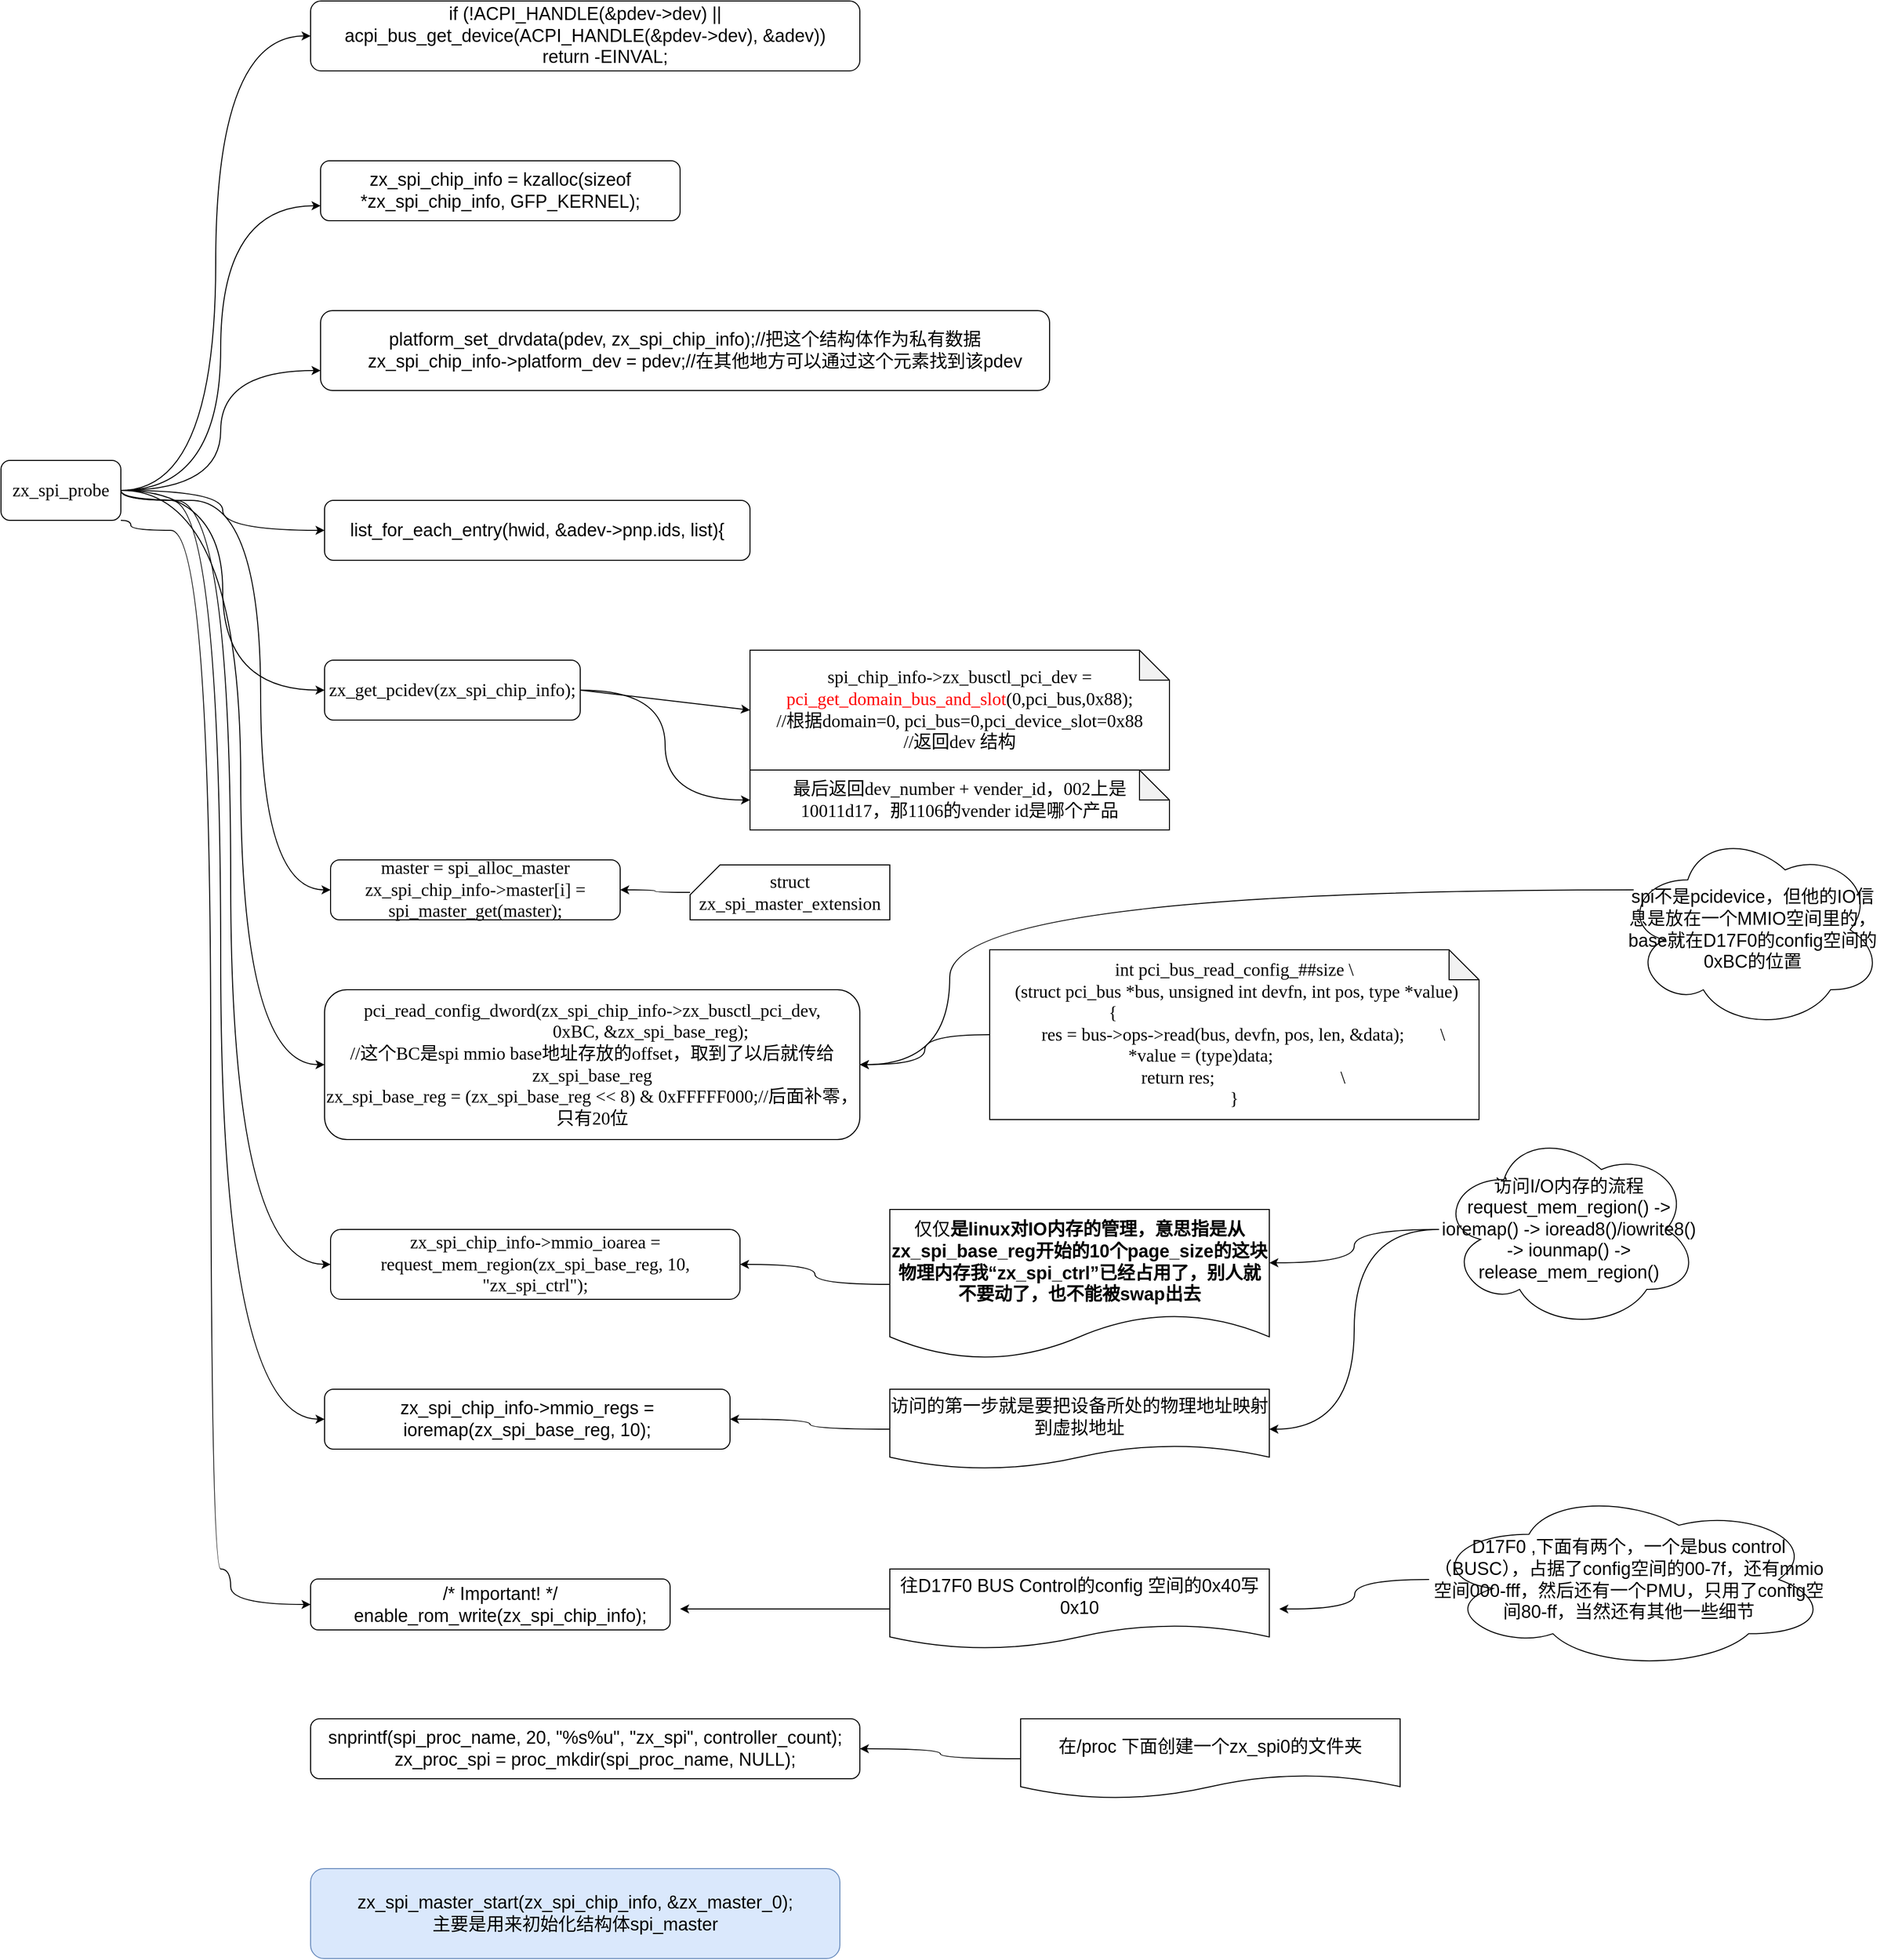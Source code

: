 <mxfile version="20.8.23" type="github" pages="2">
  <diagram name="spi_probe" id="a7r1IPSuU92PSmlWyq3b">
    <mxGraphModel dx="1290" dy="1682" grid="1" gridSize="10" guides="1" tooltips="1" connect="1" arrows="1" fold="1" page="1" pageScale="1" pageWidth="827" pageHeight="1169" background="none" math="0" shadow="0">
      <root>
        <mxCell id="0" />
        <mxCell id="1" parent="0" />
        <mxCell id="EId5v6JQrP3rvivg6xgG-13" style="edgeStyle=orthogonalEdgeStyle;curved=1;rounded=0;orthogonalLoop=1;jettySize=auto;html=1;exitX=1;exitY=0.5;exitDx=0;exitDy=0;fontFamily=Times New Roman;fontSize=18;fontColor=#000000;entryX=0;entryY=0.5;entryDx=0;entryDy=0;" parent="1" source="EId5v6JQrP3rvivg6xgG-1" target="EId5v6JQrP3rvivg6xgG-2" edge="1">
          <mxGeometry relative="1" as="geometry">
            <mxPoint x="490" y="290" as="targetPoint" />
          </mxGeometry>
        </mxCell>
        <mxCell id="EId5v6JQrP3rvivg6xgG-17" style="edgeStyle=orthogonalEdgeStyle;curved=1;rounded=0;orthogonalLoop=1;jettySize=auto;html=1;exitX=1;exitY=0.5;exitDx=0;exitDy=0;entryX=0;entryY=0.5;entryDx=0;entryDy=0;fontFamily=Times New Roman;fontSize=18;fontColor=#000000;" parent="1" source="EId5v6JQrP3rvivg6xgG-1" target="EId5v6JQrP3rvivg6xgG-14" edge="1">
          <mxGeometry relative="1" as="geometry">
            <Array as="points">
              <mxPoint x="290" y="140" />
              <mxPoint x="290" y="530" />
            </Array>
          </mxGeometry>
        </mxCell>
        <mxCell id="OYZxECU2rRhErb9pMmaG-6" style="edgeStyle=orthogonalEdgeStyle;curved=1;rounded=0;orthogonalLoop=1;jettySize=auto;html=1;exitX=1;exitY=0.5;exitDx=0;exitDy=0;entryX=0;entryY=0.5;entryDx=0;entryDy=0;fontSize=18;" parent="1" source="EId5v6JQrP3rvivg6xgG-1" target="NFnsKUk0POgOrMSo4AIK-1" edge="1">
          <mxGeometry relative="1" as="geometry">
            <Array as="points">
              <mxPoint x="270" y="705" />
            </Array>
          </mxGeometry>
        </mxCell>
        <mxCell id="OYZxECU2rRhErb9pMmaG-7" style="edgeStyle=orthogonalEdgeStyle;curved=1;rounded=0;orthogonalLoop=1;jettySize=auto;html=1;exitX=1;exitY=0.5;exitDx=0;exitDy=0;entryX=0;entryY=0.5;entryDx=0;entryDy=0;fontSize=18;" parent="1" source="EId5v6JQrP3rvivg6xgG-1" target="NFnsKUk0POgOrMSo4AIK-3" edge="1">
          <mxGeometry relative="1" as="geometry">
            <Array as="points">
              <mxPoint x="260" y="140" />
              <mxPoint x="260" y="905" />
            </Array>
          </mxGeometry>
        </mxCell>
        <mxCell id="OYZxECU2rRhErb9pMmaG-8" style="edgeStyle=orthogonalEdgeStyle;curved=1;rounded=0;orthogonalLoop=1;jettySize=auto;html=1;exitX=1;exitY=0.5;exitDx=0;exitDy=0;entryX=0;entryY=0.5;entryDx=0;entryDy=0;fontSize=18;" parent="1" source="EId5v6JQrP3rvivg6xgG-1" target="OYZxECU2rRhErb9pMmaG-2" edge="1">
          <mxGeometry relative="1" as="geometry">
            <Array as="points">
              <mxPoint x="250" y="140" />
              <mxPoint x="250" y="1060" />
            </Array>
          </mxGeometry>
        </mxCell>
        <mxCell id="OYZxECU2rRhErb9pMmaG-21" style="edgeStyle=orthogonalEdgeStyle;curved=1;rounded=0;orthogonalLoop=1;jettySize=auto;html=1;entryX=0;entryY=0.5;entryDx=0;entryDy=0;fontSize=18;exitX=1;exitY=1;exitDx=0;exitDy=0;" parent="1" source="EId5v6JQrP3rvivg6xgG-1" target="OYZxECU2rRhErb9pMmaG-20" edge="1">
          <mxGeometry relative="1" as="geometry">
            <Array as="points">
              <mxPoint x="160" y="160" />
              <mxPoint x="160" y="170" />
              <mxPoint x="240" y="170" />
              <mxPoint x="240" y="1210" />
              <mxPoint x="260" y="1210" />
              <mxPoint x="260" y="1246" />
            </Array>
          </mxGeometry>
        </mxCell>
        <mxCell id="OYZxECU2rRhErb9pMmaG-32" style="edgeStyle=orthogonalEdgeStyle;curved=1;rounded=0;orthogonalLoop=1;jettySize=auto;html=1;entryX=0;entryY=0.5;entryDx=0;entryDy=0;fontSize=18;" parent="1" source="EId5v6JQrP3rvivg6xgG-1" target="OYZxECU2rRhErb9pMmaG-29" edge="1">
          <mxGeometry relative="1" as="geometry" />
        </mxCell>
        <mxCell id="OYZxECU2rRhErb9pMmaG-33" style="edgeStyle=orthogonalEdgeStyle;curved=1;rounded=0;orthogonalLoop=1;jettySize=auto;html=1;entryX=0;entryY=0.75;entryDx=0;entryDy=0;fontSize=18;" parent="1" source="EId5v6JQrP3rvivg6xgG-1" target="OYZxECU2rRhErb9pMmaG-28" edge="1">
          <mxGeometry relative="1" as="geometry" />
        </mxCell>
        <mxCell id="OYZxECU2rRhErb9pMmaG-34" style="edgeStyle=orthogonalEdgeStyle;curved=1;rounded=0;orthogonalLoop=1;jettySize=auto;html=1;entryX=0;entryY=0.75;entryDx=0;entryDy=0;fontSize=18;" parent="1" source="EId5v6JQrP3rvivg6xgG-1" target="OYZxECU2rRhErb9pMmaG-30" edge="1">
          <mxGeometry relative="1" as="geometry" />
        </mxCell>
        <mxCell id="OYZxECU2rRhErb9pMmaG-35" style="edgeStyle=orthogonalEdgeStyle;curved=1;rounded=0;orthogonalLoop=1;jettySize=auto;html=1;entryX=0;entryY=0.5;entryDx=0;entryDy=0;fontSize=18;" parent="1" source="EId5v6JQrP3rvivg6xgG-1" target="OYZxECU2rRhErb9pMmaG-31" edge="1">
          <mxGeometry relative="1" as="geometry" />
        </mxCell>
        <mxCell id="EId5v6JQrP3rvivg6xgG-1" value="&lt;font style=&quot;font-size: 18px;&quot; face=&quot;Times New Roman&quot;&gt;zx_spi_probe&lt;/font&gt;" style="rounded=1;whiteSpace=wrap;html=1;" parent="1" vertex="1">
          <mxGeometry x="30" y="100" width="120" height="60" as="geometry" />
        </mxCell>
        <mxCell id="EId5v6JQrP3rvivg6xgG-9" style="edgeStyle=orthogonalEdgeStyle;curved=1;rounded=0;orthogonalLoop=1;jettySize=auto;html=1;exitX=1;exitY=0.5;exitDx=0;exitDy=0;entryX=0;entryY=0.5;entryDx=0;entryDy=0;entryPerimeter=0;fontFamily=Times New Roman;fontSize=18;fontColor=#000000;" parent="1" source="EId5v6JQrP3rvivg6xgG-2" target="EId5v6JQrP3rvivg6xgG-4" edge="1">
          <mxGeometry relative="1" as="geometry" />
        </mxCell>
        <mxCell id="EId5v6JQrP3rvivg6xgG-2" value="zx_get_pcidev(zx_spi_chip_info);" style="rounded=1;whiteSpace=wrap;html=1;fontFamily=Times New Roman;fontSize=18;" parent="1" vertex="1">
          <mxGeometry x="354" y="300" width="256" height="60" as="geometry" />
        </mxCell>
        <mxCell id="EId5v6JQrP3rvivg6xgG-3" value="&lt;div&gt;spi_chip_info-&amp;gt;zx_busctl_pci_dev = &lt;font color=&quot;#ff0000&quot;&gt;pci_get_domain_bus_and_slot&lt;/font&gt;(0,pci_bus,0x88);&lt;/div&gt;&lt;div&gt;//根据domain=0, pci_bus=0,pci_device_slot=0x88&lt;/div&gt;&lt;div&gt;//返回dev 结构&lt;br&gt;&lt;/div&gt;" style="shape=note;whiteSpace=wrap;html=1;backgroundOutline=1;darkOpacity=0.05;fontFamily=Times New Roman;fontSize=18;" parent="1" vertex="1">
          <mxGeometry x="780" y="290" width="420" height="120" as="geometry" />
        </mxCell>
        <mxCell id="EId5v6JQrP3rvivg6xgG-4" value="最后返回dev_number + vender_id，002上是10011d17，那1106的vender id是哪个产品" style="shape=note;whiteSpace=wrap;html=1;backgroundOutline=1;darkOpacity=0.05;fontFamily=Times New Roman;fontSize=18;fontColor=#000000;" parent="1" vertex="1">
          <mxGeometry x="780" y="410" width="420" height="60" as="geometry" />
        </mxCell>
        <mxCell id="EId5v6JQrP3rvivg6xgG-12" value="" style="endArrow=classic;html=1;rounded=0;fontFamily=Times New Roman;fontSize=18;fontColor=#000000;curved=1;exitX=1;exitY=0.5;exitDx=0;exitDy=0;entryX=0;entryY=0.5;entryDx=0;entryDy=0;entryPerimeter=0;" parent="1" source="EId5v6JQrP3rvivg6xgG-2" target="EId5v6JQrP3rvivg6xgG-3" edge="1">
          <mxGeometry width="50" height="50" relative="1" as="geometry">
            <mxPoint x="760" y="370" as="sourcePoint" />
            <mxPoint x="810" y="320" as="targetPoint" />
          </mxGeometry>
        </mxCell>
        <mxCell id="EId5v6JQrP3rvivg6xgG-14" value="&lt;div&gt;master = spi_alloc_master&lt;/div&gt;&lt;div&gt;zx_spi_chip_info-&amp;gt;master[i] = spi_master_get(master);&lt;br&gt;&lt;/div&gt;" style="rounded=1;whiteSpace=wrap;html=1;fontFamily=Times New Roman;fontSize=18;fontColor=#000000;" parent="1" vertex="1">
          <mxGeometry x="360" y="500" width="290" height="60" as="geometry" />
        </mxCell>
        <mxCell id="EId5v6JQrP3rvivg6xgG-16" style="edgeStyle=orthogonalEdgeStyle;curved=1;rounded=0;orthogonalLoop=1;jettySize=auto;html=1;entryX=1;entryY=0.5;entryDx=0;entryDy=0;fontFamily=Times New Roman;fontSize=18;fontColor=#000000;" parent="1" source="EId5v6JQrP3rvivg6xgG-15" target="EId5v6JQrP3rvivg6xgG-14" edge="1">
          <mxGeometry relative="1" as="geometry" />
        </mxCell>
        <mxCell id="EId5v6JQrP3rvivg6xgG-15" value="struct zx_spi_master_extension" style="shape=card;whiteSpace=wrap;html=1;fontFamily=Times New Roman;fontSize=18;fontColor=#000000;" parent="1" vertex="1">
          <mxGeometry x="720" y="505" width="200" height="55" as="geometry" />
        </mxCell>
        <mxCell id="NFnsKUk0POgOrMSo4AIK-1" value="pci_read_config_dword(zx_spi_chip_info-&amp;gt;zx_busctl_pci_dev, &lt;br&gt;&lt;div&gt;&amp;nbsp;&amp;nbsp; &amp;nbsp;&amp;nbsp;&amp;nbsp;&amp;nbsp; &amp;nbsp;&amp;nbsp;&amp;nbsp; &amp;nbsp;&amp;nbsp;&amp;nbsp; &amp;nbsp;&amp;nbsp;&amp;nbsp; &amp;nbsp;&amp;nbsp;&amp;nbsp; &amp;nbsp; 0xBC, &amp;amp;zx_spi_base_reg);&lt;/div&gt;&lt;div&gt;//这个BC是spi mmio base地址存放的offset，取到了以后就传给zx_spi_base_reg&lt;/div&gt;&lt;div&gt;zx_spi_base_reg = (zx_spi_base_reg &amp;lt;&amp;lt; 8) &amp;amp; 0xFFFFF000;//后面补零，只有20位&lt;br&gt;&lt;/div&gt;" style="rounded=1;whiteSpace=wrap;html=1;fontFamily=Times New Roman;fontSize=18;fontColor=#000000;" parent="1" vertex="1">
          <mxGeometry x="354" y="630" width="536" height="150" as="geometry" />
        </mxCell>
        <mxCell id="OYZxECU2rRhErb9pMmaG-11" style="edgeStyle=orthogonalEdgeStyle;curved=1;rounded=0;orthogonalLoop=1;jettySize=auto;html=1;exitX=0;exitY=0.5;exitDx=0;exitDy=0;exitPerimeter=0;entryX=1;entryY=0.5;entryDx=0;entryDy=0;fontSize=18;" parent="1" source="NFnsKUk0POgOrMSo4AIK-2" target="NFnsKUk0POgOrMSo4AIK-1" edge="1">
          <mxGeometry relative="1" as="geometry" />
        </mxCell>
        <mxCell id="NFnsKUk0POgOrMSo4AIK-2" value="int pci_bus_read_config_##size \&lt;br&gt;&amp;nbsp;&amp;nbsp; &amp;nbsp;(struct pci_bus *bus, unsigned int devfn, int pos, type *value)&amp;nbsp;&amp;nbsp;&amp;nbsp; &lt;br&gt;{&amp;nbsp;&amp;nbsp;&amp;nbsp; &amp;nbsp;&amp;nbsp;&amp;nbsp; &amp;nbsp;&amp;nbsp;&amp;nbsp; &amp;nbsp;&amp;nbsp;&amp;nbsp; &amp;nbsp;&amp;nbsp;&amp;nbsp; &amp;nbsp;&amp;nbsp;&amp;nbsp; &amp;nbsp;&amp;nbsp;&amp;nbsp; &amp;nbsp;&amp;nbsp;&amp;nbsp; &amp;nbsp;&amp;nbsp;&amp;nbsp;&amp;nbsp;&amp;nbsp;&amp;nbsp;&amp;nbsp; &amp;nbsp;&amp;nbsp;&amp;nbsp; &amp;nbsp;&amp;nbsp;&amp;nbsp; &amp;nbsp;&amp;nbsp;&amp;nbsp; &amp;nbsp;&amp;nbsp; &lt;br&gt;&amp;nbsp;&amp;nbsp; &amp;nbsp;res = bus-&amp;gt;ops-&amp;gt;read(bus, devfn, pos, len, &amp;amp;data);&amp;nbsp;&amp;nbsp;&amp;nbsp; &amp;nbsp;&amp;nbsp;&amp;nbsp; \&lt;br&gt;&amp;nbsp;&amp;nbsp; &amp;nbsp;*value = (type)data;&amp;nbsp;&amp;nbsp;&amp;nbsp; &amp;nbsp;&amp;nbsp;&amp;nbsp; &amp;nbsp;&amp;nbsp;&amp;nbsp; &amp;nbsp;&amp;nbsp;&amp;nbsp; &amp;nbsp;&amp;nbsp;&amp;nbsp; &lt;br&gt;&amp;nbsp;&amp;nbsp; &amp;nbsp;return res;&amp;nbsp;&amp;nbsp;&amp;nbsp; &amp;nbsp;&amp;nbsp;&amp;nbsp; &amp;nbsp;&amp;nbsp;&amp;nbsp; &amp;nbsp;&amp;nbsp;&amp;nbsp; &amp;nbsp;&amp;nbsp;&amp;nbsp; &amp;nbsp;&amp;nbsp;&amp;nbsp; &amp;nbsp;&amp;nbsp;&amp;nbsp; \&lt;br&gt;}" style="shape=note;whiteSpace=wrap;html=1;backgroundOutline=1;darkOpacity=0.05;fontFamily=Times New Roman;fontSize=18;fontColor=#000000;" parent="1" vertex="1">
          <mxGeometry x="1020" y="590" width="490" height="170" as="geometry" />
        </mxCell>
        <mxCell id="NFnsKUk0POgOrMSo4AIK-3" value="zx_spi_chip_info-&amp;gt;mmio_ioarea = request_mem_region(zx_spi_base_reg, 10, &quot;zx_spi_ctrl&quot;);" style="rounded=1;whiteSpace=wrap;html=1;fontFamily=Times New Roman;fontSize=18;fontColor=#000000;" parent="1" vertex="1">
          <mxGeometry x="360" y="870" width="410" height="70" as="geometry" />
        </mxCell>
        <mxCell id="OYZxECU2rRhErb9pMmaG-9" style="edgeStyle=orthogonalEdgeStyle;curved=1;rounded=0;orthogonalLoop=1;jettySize=auto;html=1;exitX=0;exitY=0.5;exitDx=0;exitDy=0;entryX=1;entryY=0.5;entryDx=0;entryDy=0;fontSize=18;" parent="1" source="OYZxECU2rRhErb9pMmaG-1" target="NFnsKUk0POgOrMSo4AIK-3" edge="1">
          <mxGeometry relative="1" as="geometry" />
        </mxCell>
        <mxCell id="OYZxECU2rRhErb9pMmaG-1" value="&lt;font style=&quot;font-size: 18px;&quot;&gt;仅仅&lt;strong&gt;是linux对IO内存的管理，意思指是从zx_spi_base_reg开始的10个page_size的这块物理内存我“zx_spi_ctrl”已经占用了，别人就不要动了，也不能被swap出去&lt;/strong&gt;&lt;/font&gt;" style="shape=document;whiteSpace=wrap;html=1;boundedLbl=1;" parent="1" vertex="1">
          <mxGeometry x="920" y="850" width="380" height="150" as="geometry" />
        </mxCell>
        <mxCell id="OYZxECU2rRhErb9pMmaG-2" value="zx_spi_chip_info-&amp;gt;mmio_regs = ioremap(zx_spi_base_reg, 10);" style="rounded=1;whiteSpace=wrap;html=1;fontSize=18;" parent="1" vertex="1">
          <mxGeometry x="354" y="1030" width="406" height="60" as="geometry" />
        </mxCell>
        <mxCell id="OYZxECU2rRhErb9pMmaG-10" style="edgeStyle=orthogonalEdgeStyle;curved=1;rounded=0;orthogonalLoop=1;jettySize=auto;html=1;exitX=0;exitY=0.5;exitDx=0;exitDy=0;entryX=1;entryY=0.5;entryDx=0;entryDy=0;fontSize=18;" parent="1" source="OYZxECU2rRhErb9pMmaG-3" target="OYZxECU2rRhErb9pMmaG-2" edge="1">
          <mxGeometry relative="1" as="geometry" />
        </mxCell>
        <mxCell id="OYZxECU2rRhErb9pMmaG-3" value="访问的第一步就是要把设备所处的物理地址映射到虚拟地址" style="shape=document;whiteSpace=wrap;html=1;boundedLbl=1;fontSize=18;" parent="1" vertex="1">
          <mxGeometry x="920" y="1030" width="380" height="80" as="geometry" />
        </mxCell>
        <mxCell id="OYZxECU2rRhErb9pMmaG-13" style="edgeStyle=orthogonalEdgeStyle;curved=1;rounded=0;orthogonalLoop=1;jettySize=auto;html=1;entryX=1;entryY=0.356;entryDx=0;entryDy=0;entryPerimeter=0;fontSize=18;" parent="1" source="OYZxECU2rRhErb9pMmaG-4" target="OYZxECU2rRhErb9pMmaG-1" edge="1">
          <mxGeometry relative="1" as="geometry" />
        </mxCell>
        <mxCell id="OYZxECU2rRhErb9pMmaG-14" style="edgeStyle=orthogonalEdgeStyle;curved=1;rounded=0;orthogonalLoop=1;jettySize=auto;html=1;entryX=1;entryY=0.5;entryDx=0;entryDy=0;fontSize=18;" parent="1" source="OYZxECU2rRhErb9pMmaG-4" target="OYZxECU2rRhErb9pMmaG-3" edge="1">
          <mxGeometry relative="1" as="geometry" />
        </mxCell>
        <mxCell id="OYZxECU2rRhErb9pMmaG-4" value="访问I/O内存的流程request_mem_region() -&amp;gt; ioremap() -&amp;gt; ioread8()/iowrite8() -&amp;gt; iounmap() -&amp;gt; release_mem_region() " style="ellipse;shape=cloud;whiteSpace=wrap;html=1;fontSize=18;" parent="1" vertex="1">
          <mxGeometry x="1470" y="770" width="260" height="200" as="geometry" />
        </mxCell>
        <mxCell id="OYZxECU2rRhErb9pMmaG-16" style="edgeStyle=orthogonalEdgeStyle;curved=1;rounded=0;orthogonalLoop=1;jettySize=auto;html=1;entryX=1;entryY=0.5;entryDx=0;entryDy=0;fontSize=18;" parent="1" source="OYZxECU2rRhErb9pMmaG-15" target="NFnsKUk0POgOrMSo4AIK-1" edge="1">
          <mxGeometry relative="1" as="geometry">
            <Array as="points">
              <mxPoint x="980" y="530" />
              <mxPoint x="980" y="705" />
            </Array>
          </mxGeometry>
        </mxCell>
        <mxCell id="OYZxECU2rRhErb9pMmaG-15" value="spi不是pcidevice，但他的IO信息是放在一个MMIO空间里的，base就在D17F0的config空间的0xBC的位置" style="ellipse;shape=cloud;whiteSpace=wrap;html=1;fontSize=18;" parent="1" vertex="1">
          <mxGeometry x="1654" y="470" width="260" height="200" as="geometry" />
        </mxCell>
        <mxCell id="OYZxECU2rRhErb9pMmaG-22" style="edgeStyle=orthogonalEdgeStyle;curved=1;rounded=0;orthogonalLoop=1;jettySize=auto;html=1;fontSize=18;" parent="1" source="OYZxECU2rRhErb9pMmaG-17" edge="1">
          <mxGeometry relative="1" as="geometry">
            <mxPoint x="710" y="1250" as="targetPoint" />
          </mxGeometry>
        </mxCell>
        <mxCell id="OYZxECU2rRhErb9pMmaG-17" value="往D17F0 BUS Control的config 空间的0x40写0x10" style="shape=document;whiteSpace=wrap;html=1;boundedLbl=1;fontSize=18;" parent="1" vertex="1">
          <mxGeometry x="920" y="1210" width="380" height="80" as="geometry" />
        </mxCell>
        <mxCell id="OYZxECU2rRhErb9pMmaG-23" style="edgeStyle=orthogonalEdgeStyle;curved=1;rounded=0;orthogonalLoop=1;jettySize=auto;html=1;fontSize=18;" parent="1" source="OYZxECU2rRhErb9pMmaG-18" edge="1">
          <mxGeometry relative="1" as="geometry">
            <mxPoint x="1310" y="1250" as="targetPoint" />
          </mxGeometry>
        </mxCell>
        <mxCell id="OYZxECU2rRhErb9pMmaG-18" value="D17F0 ,下面有两个，一个是bus control（BUSC），占据了config空间的00-7f，还有mmio空间000-fff，然后还有一个PMU，只用了config空间80-ff，当然还有其他一些细节" style="ellipse;shape=cloud;whiteSpace=wrap;html=1;fontSize=18;" parent="1" vertex="1">
          <mxGeometry x="1460" y="1130" width="400" height="181" as="geometry" />
        </mxCell>
        <mxCell id="OYZxECU2rRhErb9pMmaG-20" value="&amp;nbsp;&amp;nbsp;&amp;nbsp; /* Important! */&lt;br&gt;&amp;nbsp;&amp;nbsp; &amp;nbsp;enable_rom_write(zx_spi_chip_info);" style="rounded=1;whiteSpace=wrap;html=1;fontSize=18;" parent="1" vertex="1">
          <mxGeometry x="340" y="1220" width="360" height="51" as="geometry" />
        </mxCell>
        <mxCell id="OYZxECU2rRhErb9pMmaG-24" value="snprintf(spi_proc_name, 20, &quot;%s%u&quot;, &quot;zx_spi&quot;, controller_count);&#xa;    zx_proc_spi = proc_mkdir(spi_proc_name, NULL);" style="rounded=1;whiteSpace=wrap;html=1;fontSize=18;" parent="1" vertex="1">
          <mxGeometry x="340" y="1360" width="550" height="60" as="geometry" />
        </mxCell>
        <mxCell id="OYZxECU2rRhErb9pMmaG-26" style="edgeStyle=orthogonalEdgeStyle;curved=1;rounded=0;orthogonalLoop=1;jettySize=auto;html=1;entryX=1;entryY=0.5;entryDx=0;entryDy=0;fontSize=18;" parent="1" source="OYZxECU2rRhErb9pMmaG-25" target="OYZxECU2rRhErb9pMmaG-24" edge="1">
          <mxGeometry relative="1" as="geometry" />
        </mxCell>
        <mxCell id="OYZxECU2rRhErb9pMmaG-25" value="在/proc 下面创建一个zx_spi0的文件夹" style="shape=document;whiteSpace=wrap;html=1;boundedLbl=1;fontSize=18;" parent="1" vertex="1">
          <mxGeometry x="1051" y="1360" width="380" height="80" as="geometry" />
        </mxCell>
        <mxCell id="OYZxECU2rRhErb9pMmaG-27" value="&lt;div&gt;zx_spi_master_start(zx_spi_chip_info, &amp;amp;zx_master_0);&lt;/div&gt;&lt;div&gt;主要是用来初始化结构体spi_master&lt;br&gt;&lt;/div&gt;" style="rounded=1;whiteSpace=wrap;html=1;fontSize=18;fillColor=#dae8fc;strokeColor=#6c8ebf;" parent="1" vertex="1">
          <mxGeometry x="340" y="1510" width="530" height="90" as="geometry" />
        </mxCell>
        <mxCell id="OYZxECU2rRhErb9pMmaG-28" value="zx_spi_chip_info = kzalloc(sizeof *zx_spi_chip_info, GFP_KERNEL);" style="rounded=1;whiteSpace=wrap;html=1;fontSize=18;" parent="1" vertex="1">
          <mxGeometry x="350" y="-200" width="360" height="60" as="geometry" />
        </mxCell>
        <mxCell id="OYZxECU2rRhErb9pMmaG-29" value="if (!ACPI_HANDLE(&amp;pdev-&gt;dev) || acpi_bus_get_device(ACPI_HANDLE(&amp;pdev-&gt;dev), &amp;adev))&#xa;        return -EINVAL;" style="rounded=1;whiteSpace=wrap;html=1;fontSize=18;" parent="1" vertex="1">
          <mxGeometry x="340" y="-360" width="550" height="70" as="geometry" />
        </mxCell>
        <mxCell id="OYZxECU2rRhErb9pMmaG-30" value="platform_set_drvdata(pdev, zx_spi_chip_info);//把这个结构体作为私有数据&lt;br&gt;&amp;nbsp;&amp;nbsp; &amp;nbsp;zx_spi_chip_info-&amp;gt;platform_dev = pdev;//在其他地方可以通过这个元素找到该pdev" style="rounded=1;whiteSpace=wrap;html=1;fontSize=18;" parent="1" vertex="1">
          <mxGeometry x="350" y="-50" width="730" height="80" as="geometry" />
        </mxCell>
        <mxCell id="OYZxECU2rRhErb9pMmaG-31" value="list_for_each_entry(hwid, &amp;amp;adev-&amp;gt;pnp.ids, list){" style="rounded=1;whiteSpace=wrap;html=1;fontSize=18;" parent="1" vertex="1">
          <mxGeometry x="354" y="140" width="426" height="60" as="geometry" />
        </mxCell>
      </root>
    </mxGraphModel>
  </diagram>
  <diagram id="bBaUsNeh0jhWocMX1ozx" name="spi_master_start">
    <mxGraphModel dx="1050" dy="-656" grid="1" gridSize="10" guides="1" tooltips="1" connect="1" arrows="1" fold="1" page="1" pageScale="1" pageWidth="827" pageHeight="1169" math="0" shadow="0">
      <root>
        <mxCell id="0" />
        <mxCell id="1" parent="0" />
        <mxCell id="36KKIGiSb-MaVPxHE4K1-1" value="&lt;div&gt;zx_spi_master_start(zx_spi_chip_info, &amp;amp;zx_master_0);&lt;/div&gt;&lt;div&gt;主要是用来初始化结构体spi_master&lt;br&gt;&lt;/div&gt;" style="rounded=1;whiteSpace=wrap;html=1;fontSize=18;fillColor=#dae8fc;strokeColor=#6c8ebf;" parent="1" vertex="1">
          <mxGeometry x="60" y="1220" width="420" height="100" as="geometry" />
        </mxCell>
        <mxCell id="9aC02iZJObpzGn3l_rsM-1" value="&amp;nbsp;&amp;nbsp;&amp;nbsp; master = chip_info-&amp;gt;master[bus_num];&lt;br&gt;&amp;nbsp;&amp;nbsp;&amp;nbsp; master-&amp;gt;bus_num = controller_count; &lt;br&gt;&amp;nbsp;&amp;nbsp;&amp;nbsp; master-&amp;gt;num_chipselect = master_info-&amp;gt;num_chipselect;" style="rounded=0;whiteSpace=wrap;html=1;fontSize=18;" parent="1" vertex="1">
          <mxGeometry x="590" y="1230" width="520" height="60" as="geometry" />
        </mxCell>
        <mxCell id="9aC02iZJObpzGn3l_rsM-2" value="&lt;div&gt;//这些会called by spi core and spi device driver&lt;/div&gt;&amp;nbsp;&amp;nbsp;&amp;nbsp; master-&amp;gt;mode_bits = SPI_MODE_3;&lt;br&gt;&amp;nbsp;&amp;nbsp;&amp;nbsp; master-&amp;gt;setup = zx_spi_setup;&lt;br&gt;&lt;div&gt;&amp;nbsp;&amp;nbsp;&amp;nbsp; master-&amp;gt;transfer = zx_spi_transfer;&lt;/div&gt;&lt;div&gt;&lt;br&gt;&lt;/div&gt;&lt;div&gt;&amp;nbsp;&amp;nbsp;&amp;nbsp; /* New callback: for flash ops */&lt;br&gt;&amp;nbsp;&amp;nbsp; &amp;nbsp;master-&amp;gt;mem_ops = &amp;amp;zx_mem_ops;&lt;/div&gt;" style="rounded=1;whiteSpace=wrap;html=1;fontSize=18;" parent="1" vertex="1">
          <mxGeometry x="590" y="1340" width="420" height="190" as="geometry" />
        </mxCell>
        <mxCell id="9aC02iZJObpzGn3l_rsM-3" value="zx_spi_setup" style="rounded=1;whiteSpace=wrap;html=1;fontSize=18;fillColor=#dae8fc;strokeColor=#6c8ebf;" parent="1" vertex="1">
          <mxGeometry x="1220" y="1350" width="120" height="60" as="geometry" />
        </mxCell>
        <mxCell id="9aC02iZJObpzGn3l_rsM-4" value="zx_spi_transfer" style="rounded=1;whiteSpace=wrap;html=1;fontSize=18;fillColor=#dae8fc;strokeColor=#6c8ebf;" parent="1" vertex="1">
          <mxGeometry x="1220" y="1470" width="120" height="60" as="geometry" />
        </mxCell>
        <mxCell id="uG96HTa8PqfCu1SL1alc-1" value="&lt;div&gt;&lt;font style=&quot;font-size: 14px;&quot;&gt;&amp;nbsp; struct zx_spi_master_extension *master_ext;&amp;nbsp;&amp;nbsp; &lt;br&gt;&lt;/font&gt;&lt;/div&gt;&lt;div&gt;&lt;font size=&quot;3&quot;&gt; master_ext = spi_master_get_devdata(master);&lt;br&gt;&lt;br&gt;&lt;/font&gt;&lt;/div&gt;&lt;font size=&quot;3&quot;&gt;&amp;nbsp;&amp;nbsp;&amp;nbsp; &lt;font color=&quot;#ff0000&quot;&gt;sdev-&amp;gt;controller_data = master_ext;&lt;/font&gt;&lt;br&gt;&amp;nbsp;&amp;nbsp;&amp;nbsp; master_ext-&amp;gt;dev[chip_select] = sdev;&lt;/font&gt;" style="shape=note;whiteSpace=wrap;html=1;backgroundOutline=1;darkOpacity=0.05;" vertex="1" parent="1">
          <mxGeometry x="1500" y="1320" width="380" height="120" as="geometry" />
        </mxCell>
        <mxCell id="uG96HTa8PqfCu1SL1alc-2" value="&lt;div&gt;主要是传进来的这个spi_message&amp;nbsp; &lt;br&gt;&lt;/div&gt;&lt;div&gt; &lt;font color=&quot;#ff0000&quot;&gt;master = spi-&amp;gt;master;&lt;/font&gt;&lt;br&gt;&lt;font color=&quot;#ff0000&quot;&gt;&amp;nbsp;&amp;nbsp;&amp;nbsp; master_ext = spi-&amp;gt;controller_data;&lt;/font&gt;&lt;/div&gt;&lt;div&gt;&lt;font color=&quot;#ff0000&quot;&gt;&lt;br&gt;&lt;/font&gt;&lt;/div&gt;&lt;div&gt;&lt;font color=&quot;#ff0000&quot;&gt;&lt;font color=&quot;#000000&quot;&gt;spin_lock_irqsave(&amp;amp;master_ext-&amp;gt;queue_lock, flags);&lt;/font&gt;&lt;br&gt;&amp;nbsp;&amp;nbsp; &amp;nbsp;&amp;nbsp;&amp;nbsp;&amp;nbsp;&amp;nbsp;&amp;nbsp;&amp;nbsp;&amp;nbsp;&amp;nbsp;&amp;nbsp;&amp;nbsp;&amp;nbsp;&amp;nbsp;&amp;nbsp;&amp;nbsp;&amp;nbsp;&amp;nbsp;&amp;nbsp; list_add_tail(&amp;amp;m-&amp;gt;queue, &amp;amp;master_ext-&amp;gt;queue);&amp;nbsp;&amp;nbsp; &amp;nbsp;&amp;nbsp;&amp;nbsp; &lt;span style=&quot;white-space: pre;&quot;&gt;	        &lt;/span&gt;&lt;span style=&quot;white-space: pre;&quot;&gt;&lt;/span&gt;&amp;nbsp;&amp;nbsp;&amp;nbsp;&amp;nbsp; queue_work(master_ext-&amp;gt;workqueue,&amp;amp;master_ext-&amp;gt;work);&lt;br&gt;&lt;font color=&quot;#000000&quot;&gt;&amp;nbsp;&amp;nbsp;&amp;nbsp; spin_unlock_irqrestore(&amp;amp;master_ext-&amp;gt;queue_lock, flags);&lt;/font&gt;&lt;br&gt;&lt;/font&gt;&lt;/div&gt;" style="shape=note;whiteSpace=wrap;html=1;backgroundOutline=1;darkOpacity=0.05;fontSize=14;" vertex="1" parent="1">
          <mxGeometry x="1503" y="1480" width="457" height="170" as="geometry" />
        </mxCell>
        <mxCell id="uG96HTa8PqfCu1SL1alc-3" value="zx_mem_ops" style="rounded=1;whiteSpace=wrap;html=1;fontSize=18;fillColor=#dae8fc;strokeColor=#6c8ebf;" vertex="1" parent="1">
          <mxGeometry x="1220" y="1690" width="120" height="60" as="geometry" />
        </mxCell>
        <mxCell id="uG96HTa8PqfCu1SL1alc-4" value="&lt;div&gt;static const struct spi_controller_mem_ops zx_mem_ops = {&amp;nbsp; &lt;br&gt;&lt;/div&gt;&lt;div&gt;&amp;nbsp; .exec_op = zx_spi_mem_exec,&lt;/div&gt;&amp;nbsp;&amp;nbsp; &amp;nbsp;.adjust_op_size = zx_spi_adjust_op_size," style="rounded=1;whiteSpace=wrap;html=1;fontSize=14;fontColor=#000000;" vertex="1" parent="1">
          <mxGeometry x="1500" y="1690" width="350" height="90" as="geometry" />
        </mxCell>
        <mxCell id="uG96HTa8PqfCu1SL1alc-5" value="master_ext = spi_master_get_devdata(master);" style="rounded=1;whiteSpace=wrap;html=1;fontSize=14;fontColor=#000000;" vertex="1" parent="1">
          <mxGeometry x="610" y="1590" width="390" height="60" as="geometry" />
        </mxCell>
        <mxCell id="uG96HTa8PqfCu1SL1alc-6" value="&amp;nbsp;&amp;nbsp;&amp;nbsp; /* Get the spi mmio bar and map it */&lt;br&gt;&lt;div&gt;&amp;nbsp;&amp;nbsp;&amp;nbsp; res = platform_get_resource(pdev, IORESOURCE_MEM, 0);&lt;/div&gt;&lt;div&gt;&amp;nbsp;&amp;nbsp;&amp;nbsp; master_ext-&amp;gt;ioarea = res;&lt;br&gt;&amp;nbsp;&amp;nbsp;&amp;nbsp; len = resource_size(res);&lt;/div&gt;&lt;div&gt;&lt;br&gt;&lt;/div&gt;&lt;div&gt;devm_request_mem_region(&amp;amp;pdev-&amp;gt;dev, master_ext-&amp;gt;ioarea-&amp;gt;start, len, pdev-&amp;gt;name)&lt;/div&gt;&lt;div&gt;master_ext-&amp;gt;regs = devm_ioremap(&amp;amp;pdev-&amp;gt;dev, master_ext-&amp;gt;ioarea-&amp;gt;start, len);&lt;br&gt;&lt;/div&gt;&lt;div&gt;&lt;br&gt;&lt;/div&gt;" style="rounded=1;whiteSpace=wrap;html=1;fontSize=14;fontColor=#000000;" vertex="1" parent="1">
          <mxGeometry x="590" y="1710" width="500" height="190" as="geometry" />
        </mxCell>
        <mxCell id="uG96HTa8PqfCu1SL1alc-7" value="/* Get the spi irq number */&#xa;    chip_info-&gt;irq = platform_get_irq(pdev, 0);" style="rounded=1;whiteSpace=wrap;html=1;fontSize=14;fontColor=#000000;" vertex="1" parent="1">
          <mxGeometry x="600" y="1980" width="390" height="60" as="geometry" />
        </mxCell>
        <mxCell id="uG96HTa8PqfCu1SL1alc-8" value="&lt;div&gt;master_ext-&amp;gt;workqueue = create_singlethread_workqueue(workqueue_name);&lt;/div&gt;&lt;div&gt;&lt;br&gt;&lt;/div&gt;&lt;div&gt;&amp;nbsp;&amp;nbsp;&amp;nbsp; INIT_WORK(&amp;amp;master_ext-&amp;gt;work, zx_spi_transfer_work);&lt;br&gt;&amp;nbsp;&amp;nbsp;&amp;nbsp; spin_lock_init(&amp;amp;master_ext-&amp;gt;queue_lock);&lt;br&gt;&amp;nbsp;&amp;nbsp;&amp;nbsp; INIT_LIST_HEAD(&amp;amp;master_ext-&amp;gt;queue);&lt;br&gt;&lt;/div&gt;" style="rounded=1;whiteSpace=wrap;html=1;fontSize=14;fontColor=#000000;" vertex="1" parent="1">
          <mxGeometry x="600" y="2100" width="410" height="130" as="geometry" />
        </mxCell>
      </root>
    </mxGraphModel>
  </diagram>
</mxfile>
